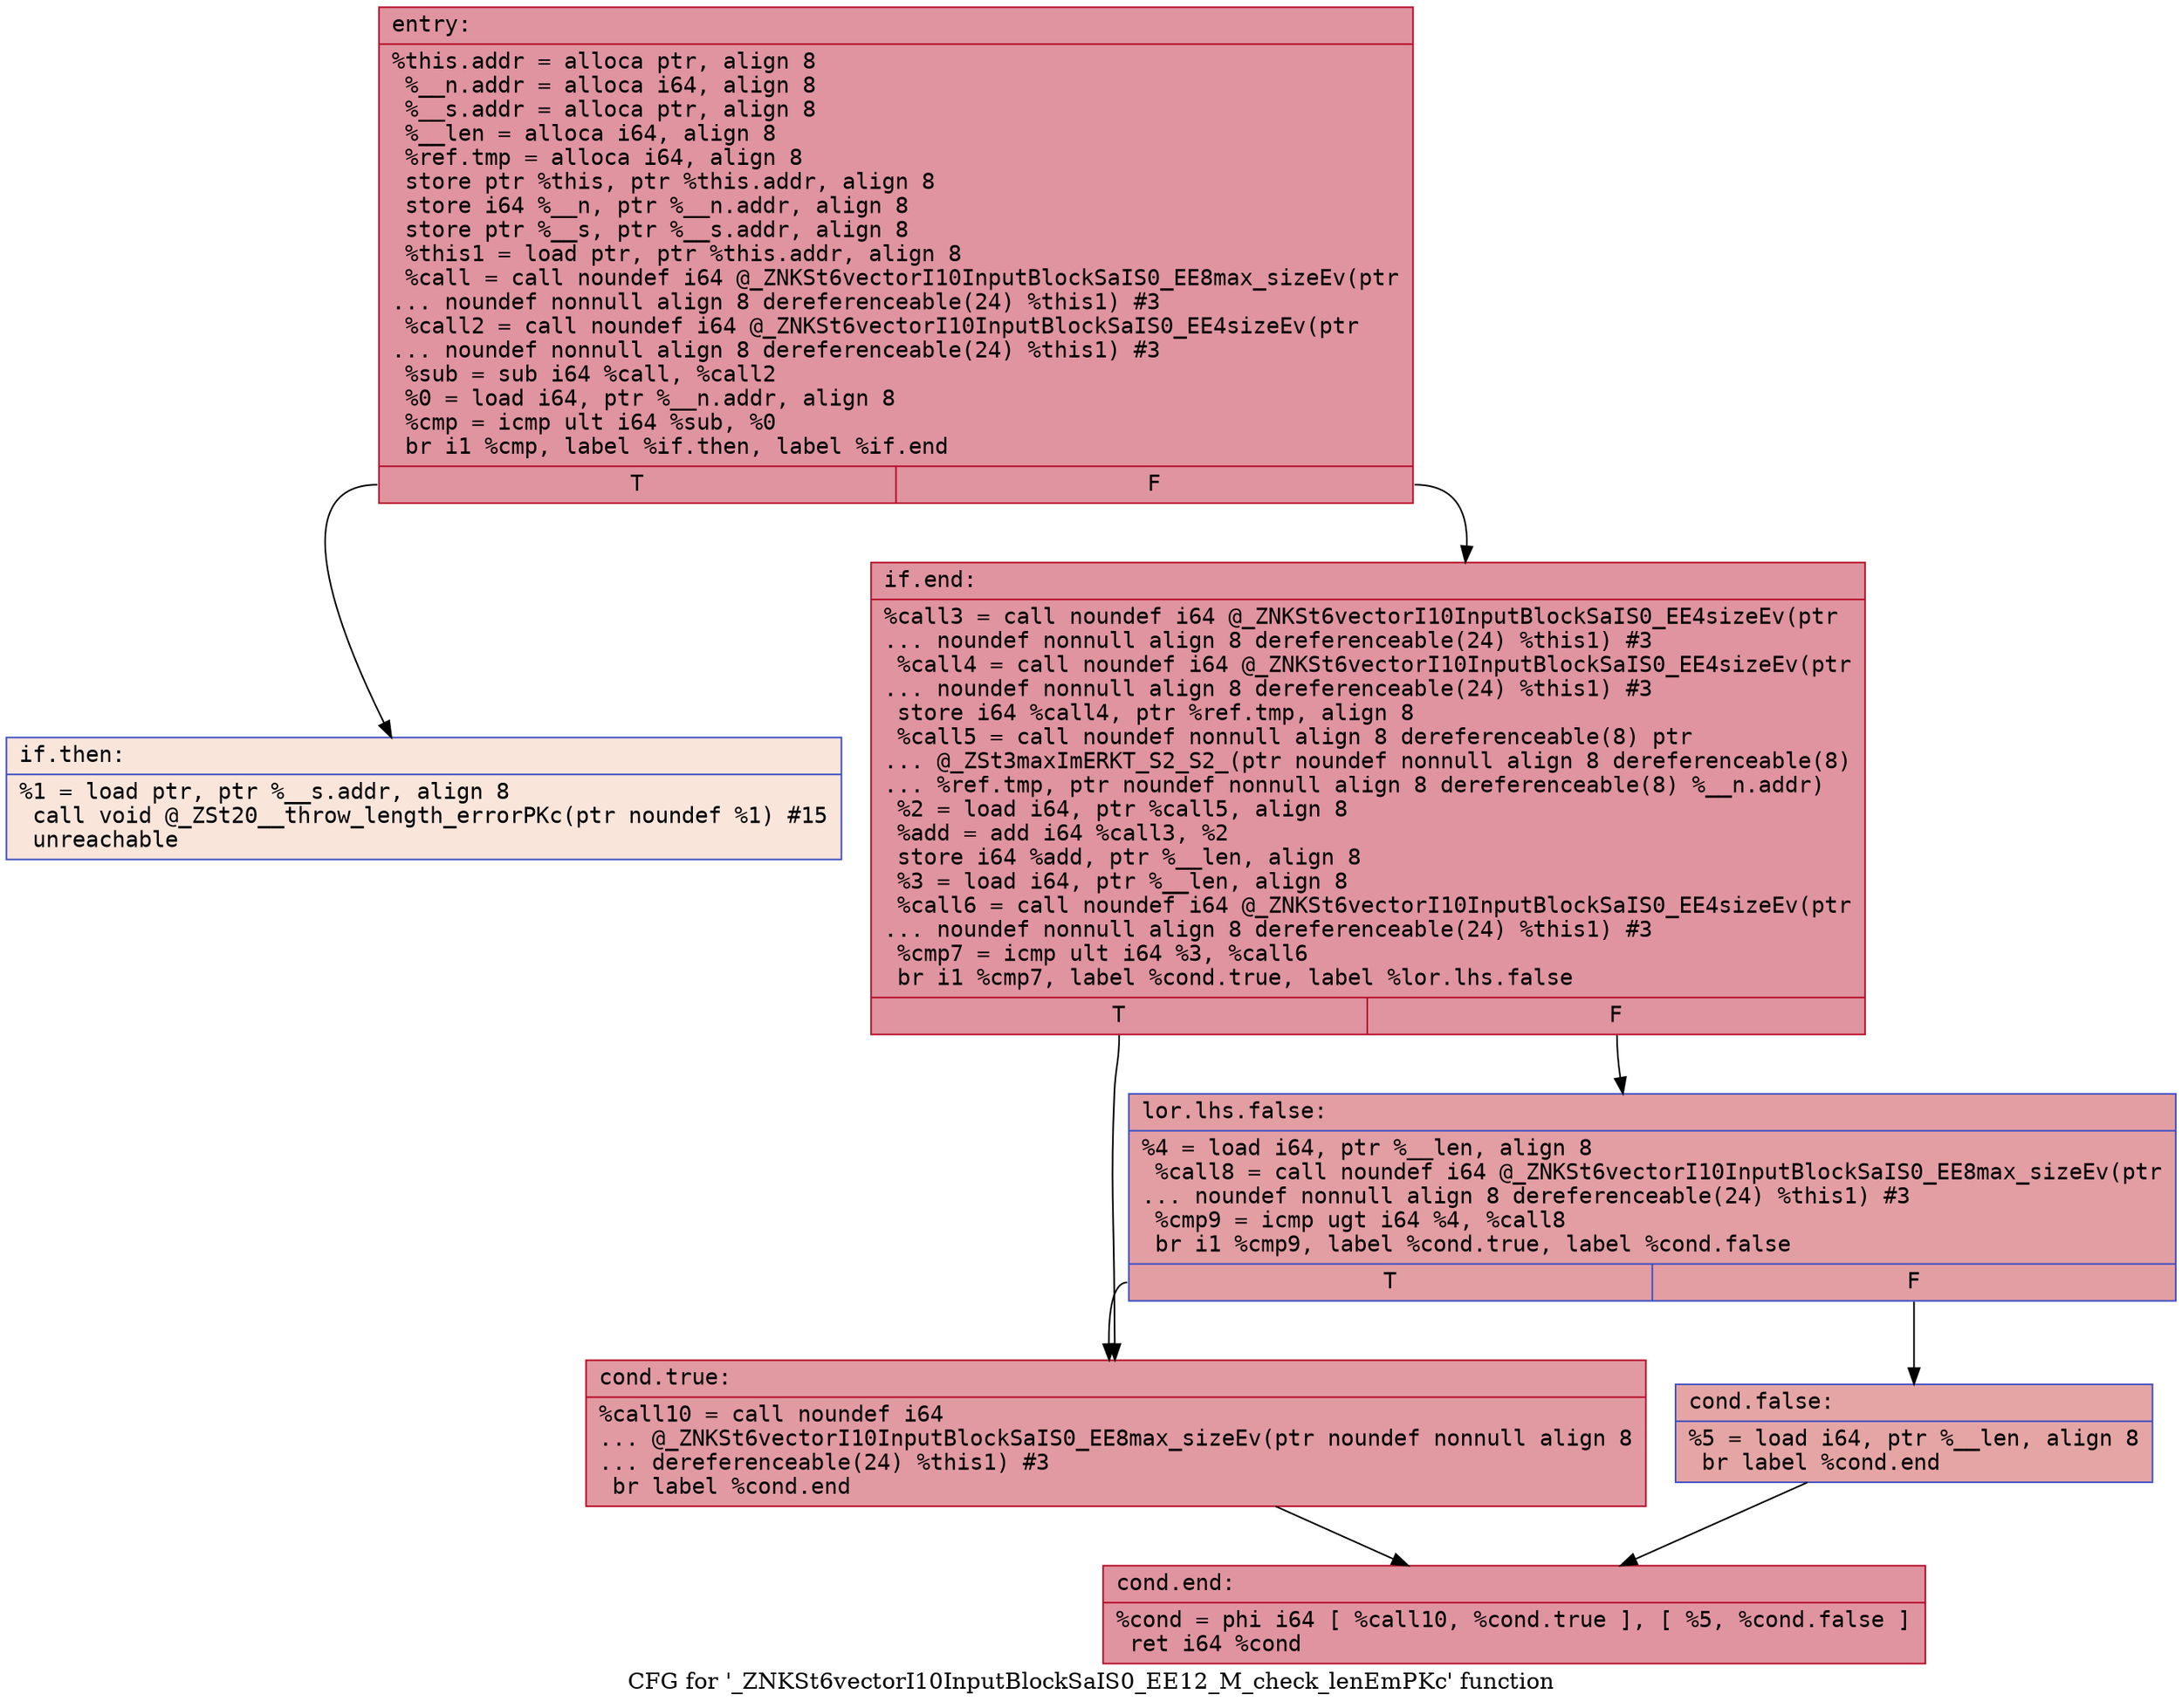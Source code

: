 digraph "CFG for '_ZNKSt6vectorI10InputBlockSaIS0_EE12_M_check_lenEmPKc' function" {
	label="CFG for '_ZNKSt6vectorI10InputBlockSaIS0_EE12_M_check_lenEmPKc' function";

	Node0x562c4e5604a0 [shape=record,color="#b70d28ff", style=filled, fillcolor="#b70d2870" fontname="Courier",label="{entry:\l|  %this.addr = alloca ptr, align 8\l  %__n.addr = alloca i64, align 8\l  %__s.addr = alloca ptr, align 8\l  %__len = alloca i64, align 8\l  %ref.tmp = alloca i64, align 8\l  store ptr %this, ptr %this.addr, align 8\l  store i64 %__n, ptr %__n.addr, align 8\l  store ptr %__s, ptr %__s.addr, align 8\l  %this1 = load ptr, ptr %this.addr, align 8\l  %call = call noundef i64 @_ZNKSt6vectorI10InputBlockSaIS0_EE8max_sizeEv(ptr\l... noundef nonnull align 8 dereferenceable(24) %this1) #3\l  %call2 = call noundef i64 @_ZNKSt6vectorI10InputBlockSaIS0_EE4sizeEv(ptr\l... noundef nonnull align 8 dereferenceable(24) %this1) #3\l  %sub = sub i64 %call, %call2\l  %0 = load i64, ptr %__n.addr, align 8\l  %cmp = icmp ult i64 %sub, %0\l  br i1 %cmp, label %if.then, label %if.end\l|{<s0>T|<s1>F}}"];
	Node0x562c4e5604a0:s0 -> Node0x562c4e561070[tooltip="entry -> if.then\nProbability 0.00%" ];
	Node0x562c4e5604a0:s1 -> Node0x562c4e5610e0[tooltip="entry -> if.end\nProbability 100.00%" ];
	Node0x562c4e561070 [shape=record,color="#3d50c3ff", style=filled, fillcolor="#f4c5ad70" fontname="Courier",label="{if.then:\l|  %1 = load ptr, ptr %__s.addr, align 8\l  call void @_ZSt20__throw_length_errorPKc(ptr noundef %1) #15\l  unreachable\l}"];
	Node0x562c4e5610e0 [shape=record,color="#b70d28ff", style=filled, fillcolor="#b70d2870" fontname="Courier",label="{if.end:\l|  %call3 = call noundef i64 @_ZNKSt6vectorI10InputBlockSaIS0_EE4sizeEv(ptr\l... noundef nonnull align 8 dereferenceable(24) %this1) #3\l  %call4 = call noundef i64 @_ZNKSt6vectorI10InputBlockSaIS0_EE4sizeEv(ptr\l... noundef nonnull align 8 dereferenceable(24) %this1) #3\l  store i64 %call4, ptr %ref.tmp, align 8\l  %call5 = call noundef nonnull align 8 dereferenceable(8) ptr\l... @_ZSt3maxImERKT_S2_S2_(ptr noundef nonnull align 8 dereferenceable(8)\l... %ref.tmp, ptr noundef nonnull align 8 dereferenceable(8) %__n.addr)\l  %2 = load i64, ptr %call5, align 8\l  %add = add i64 %call3, %2\l  store i64 %add, ptr %__len, align 8\l  %3 = load i64, ptr %__len, align 8\l  %call6 = call noundef i64 @_ZNKSt6vectorI10InputBlockSaIS0_EE4sizeEv(ptr\l... noundef nonnull align 8 dereferenceable(24) %this1) #3\l  %cmp7 = icmp ult i64 %3, %call6\l  br i1 %cmp7, label %cond.true, label %lor.lhs.false\l|{<s0>T|<s1>F}}"];
	Node0x562c4e5610e0:s0 -> Node0x562c4e561d10[tooltip="if.end -> cond.true\nProbability 50.00%" ];
	Node0x562c4e5610e0:s1 -> Node0x562c4e561dc0[tooltip="if.end -> lor.lhs.false\nProbability 50.00%" ];
	Node0x562c4e561dc0 [shape=record,color="#3d50c3ff", style=filled, fillcolor="#be242e70" fontname="Courier",label="{lor.lhs.false:\l|  %4 = load i64, ptr %__len, align 8\l  %call8 = call noundef i64 @_ZNKSt6vectorI10InputBlockSaIS0_EE8max_sizeEv(ptr\l... noundef nonnull align 8 dereferenceable(24) %this1) #3\l  %cmp9 = icmp ugt i64 %4, %call8\l  br i1 %cmp9, label %cond.true, label %cond.false\l|{<s0>T|<s1>F}}"];
	Node0x562c4e561dc0:s0 -> Node0x562c4e561d10[tooltip="lor.lhs.false -> cond.true\nProbability 50.00%" ];
	Node0x562c4e561dc0:s1 -> Node0x562c4e560e50[tooltip="lor.lhs.false -> cond.false\nProbability 50.00%" ];
	Node0x562c4e561d10 [shape=record,color="#b70d28ff", style=filled, fillcolor="#bb1b2c70" fontname="Courier",label="{cond.true:\l|  %call10 = call noundef i64\l... @_ZNKSt6vectorI10InputBlockSaIS0_EE8max_sizeEv(ptr noundef nonnull align 8\l... dereferenceable(24) %this1) #3\l  br label %cond.end\l}"];
	Node0x562c4e561d10 -> Node0x562c4e562510[tooltip="cond.true -> cond.end\nProbability 100.00%" ];
	Node0x562c4e560e50 [shape=record,color="#3d50c3ff", style=filled, fillcolor="#c5333470" fontname="Courier",label="{cond.false:\l|  %5 = load i64, ptr %__len, align 8\l  br label %cond.end\l}"];
	Node0x562c4e560e50 -> Node0x562c4e562510[tooltip="cond.false -> cond.end\nProbability 100.00%" ];
	Node0x562c4e562510 [shape=record,color="#b70d28ff", style=filled, fillcolor="#b70d2870" fontname="Courier",label="{cond.end:\l|  %cond = phi i64 [ %call10, %cond.true ], [ %5, %cond.false ]\l  ret i64 %cond\l}"];
}
